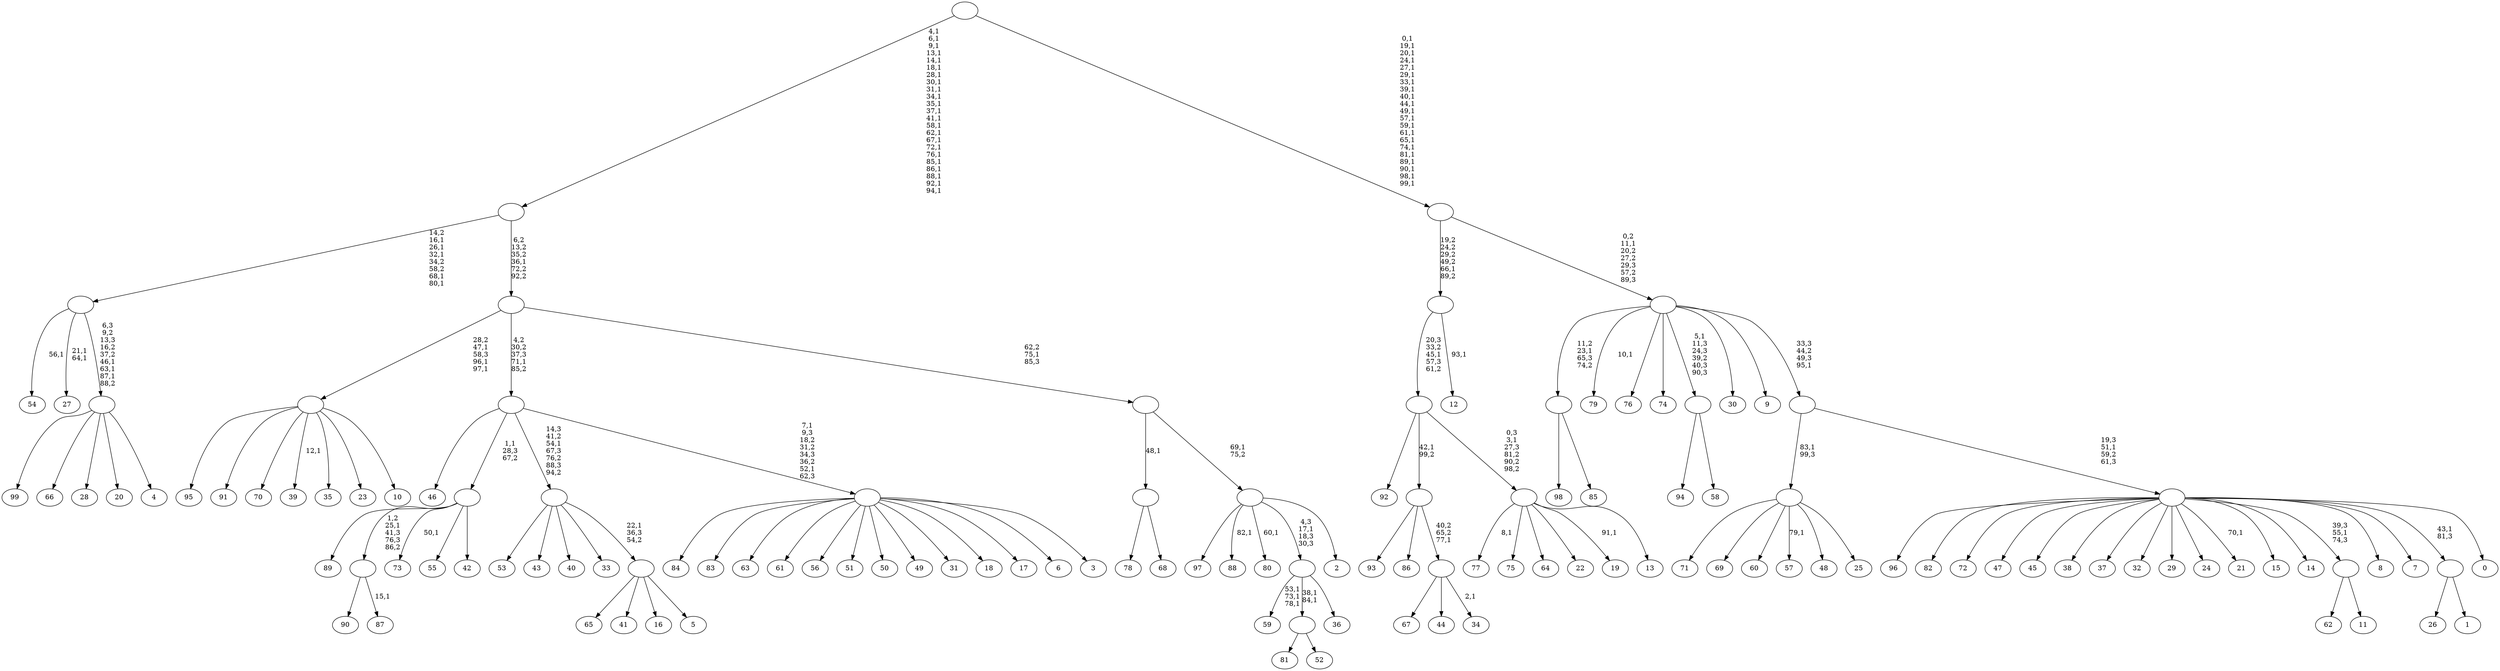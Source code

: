 digraph T {
	200 [label="99"]
	199 [label="98"]
	198 [label="97"]
	197 [label="96"]
	196 [label="95"]
	195 [label="94"]
	194 [label="93"]
	193 [label="92"]
	192 [label="91"]
	191 [label="90"]
	190 [label="89"]
	189 [label="88"]
	187 [label="87"]
	185 [label=""]
	184 [label="86"]
	183 [label="85"]
	182 [label=""]
	181 [label="84"]
	180 [label="83"]
	179 [label="82"]
	178 [label="81"]
	177 [label="80"]
	175 [label="79"]
	173 [label="78"]
	172 [label="77"]
	170 [label="76"]
	169 [label="75"]
	168 [label="74"]
	167 [label="73"]
	165 [label="72"]
	164 [label="71"]
	163 [label="70"]
	162 [label="69"]
	161 [label="68"]
	160 [label=""]
	159 [label="67"]
	158 [label="66"]
	157 [label="65"]
	156 [label="64"]
	155 [label="63"]
	154 [label="62"]
	153 [label="61"]
	152 [label="60"]
	151 [label="59"]
	147 [label="58"]
	146 [label=""]
	145 [label="57"]
	143 [label="56"]
	142 [label="55"]
	141 [label="54"]
	139 [label="53"]
	138 [label="52"]
	137 [label=""]
	135 [label="51"]
	134 [label="50"]
	133 [label="49"]
	132 [label="48"]
	131 [label="47"]
	130 [label="46"]
	129 [label="45"]
	128 [label="44"]
	127 [label="43"]
	126 [label="42"]
	125 [label=""]
	124 [label="41"]
	123 [label="40"]
	122 [label="39"]
	120 [label="38"]
	119 [label="37"]
	118 [label="36"]
	117 [label=""]
	116 [label="35"]
	115 [label="34"]
	113 [label=""]
	112 [label=""]
	111 [label="33"]
	110 [label="32"]
	109 [label="31"]
	108 [label="30"]
	107 [label="29"]
	106 [label="28"]
	105 [label="27"]
	102 [label="26"]
	101 [label="25"]
	100 [label=""]
	99 [label="24"]
	98 [label="23"]
	97 [label="22"]
	96 [label="21"]
	94 [label="20"]
	93 [label="19"]
	91 [label="18"]
	90 [label="17"]
	89 [label="16"]
	88 [label="15"]
	87 [label="14"]
	86 [label="13"]
	85 [label=""]
	84 [label=""]
	83 [label="12"]
	81 [label=""]
	80 [label="11"]
	79 [label=""]
	78 [label="10"]
	77 [label=""]
	74 [label="9"]
	73 [label="8"]
	72 [label="7"]
	71 [label="6"]
	70 [label="5"]
	69 [label=""]
	68 [label=""]
	67 [label="4"]
	66 [label=""]
	63 [label=""]
	58 [label="3"]
	57 [label=""]
	55 [label=""]
	54 [label="2"]
	53 [label=""]
	52 [label=""]
	51 [label=""]
	50 [label=""]
	27 [label="1"]
	26 [label=""]
	25 [label="0"]
	24 [label=""]
	23 [label=""]
	22 [label=""]
	21 [label=""]
	0 [label=""]
	185 -> 187 [label="15,1"]
	185 -> 191 [label=""]
	182 -> 199 [label=""]
	182 -> 183 [label=""]
	160 -> 173 [label=""]
	160 -> 161 [label=""]
	146 -> 195 [label=""]
	146 -> 147 [label=""]
	137 -> 178 [label=""]
	137 -> 138 [label=""]
	125 -> 167 [label="50,1"]
	125 -> 190 [label=""]
	125 -> 185 [label="1,2\n25,1\n41,3\n76,3\n86,2"]
	125 -> 142 [label=""]
	125 -> 126 [label=""]
	117 -> 137 [label="38,1\n84,1"]
	117 -> 151 [label="53,1\n73,1\n78,1"]
	117 -> 118 [label=""]
	113 -> 115 [label="2,1"]
	113 -> 159 [label=""]
	113 -> 128 [label=""]
	112 -> 194 [label=""]
	112 -> 184 [label=""]
	112 -> 113 [label="40,2\n65,2\n77,1"]
	100 -> 145 [label="79,1"]
	100 -> 164 [label=""]
	100 -> 162 [label=""]
	100 -> 152 [label=""]
	100 -> 132 [label=""]
	100 -> 101 [label=""]
	85 -> 93 [label="91,1"]
	85 -> 172 [label="8,1"]
	85 -> 169 [label=""]
	85 -> 156 [label=""]
	85 -> 97 [label=""]
	85 -> 86 [label=""]
	84 -> 193 [label=""]
	84 -> 112 [label="42,1\n99,2"]
	84 -> 85 [label="0,3\n3,1\n27,3\n81,2\n90,2\n98,2"]
	81 -> 83 [label="93,1"]
	81 -> 84 [label="20,3\n33,2\n45,1\n57,3\n61,2"]
	79 -> 154 [label=""]
	79 -> 80 [label=""]
	77 -> 122 [label="12,1"]
	77 -> 196 [label=""]
	77 -> 192 [label=""]
	77 -> 163 [label=""]
	77 -> 116 [label=""]
	77 -> 98 [label=""]
	77 -> 78 [label=""]
	69 -> 157 [label=""]
	69 -> 124 [label=""]
	69 -> 89 [label=""]
	69 -> 70 [label=""]
	68 -> 139 [label=""]
	68 -> 127 [label=""]
	68 -> 123 [label=""]
	68 -> 111 [label=""]
	68 -> 69 [label="22,1\n36,3\n54,2"]
	66 -> 200 [label=""]
	66 -> 158 [label=""]
	66 -> 106 [label=""]
	66 -> 94 [label=""]
	66 -> 67 [label=""]
	63 -> 66 [label="6,3\n9,2\n13,3\n16,2\n37,2\n46,1\n63,1\n87,1\n88,2"]
	63 -> 105 [label="21,1\n64,1"]
	63 -> 141 [label="56,1"]
	57 -> 181 [label=""]
	57 -> 180 [label=""]
	57 -> 155 [label=""]
	57 -> 153 [label=""]
	57 -> 143 [label=""]
	57 -> 135 [label=""]
	57 -> 134 [label=""]
	57 -> 133 [label=""]
	57 -> 109 [label=""]
	57 -> 91 [label=""]
	57 -> 90 [label=""]
	57 -> 71 [label=""]
	57 -> 58 [label=""]
	55 -> 57 [label="7,1\n9,3\n18,2\n31,2\n34,3\n36,2\n52,1\n62,3"]
	55 -> 130 [label=""]
	55 -> 125 [label="1,1\n28,3\n67,2"]
	55 -> 68 [label="14,3\n41,2\n54,1\n67,3\n76,2\n88,3\n94,2"]
	53 -> 177 [label="60,1"]
	53 -> 189 [label="82,1"]
	53 -> 198 [label=""]
	53 -> 117 [label="4,3\n17,1\n18,3\n30,3"]
	53 -> 54 [label=""]
	52 -> 160 [label="48,1"]
	52 -> 53 [label="69,1\n75,2"]
	51 -> 77 [label="28,2\n47,1\n58,3\n96,1\n97,1"]
	51 -> 55 [label="4,2\n30,2\n37,3\n71,1\n85,2"]
	51 -> 52 [label="62,2\n75,1\n85,3"]
	50 -> 63 [label="14,2\n16,1\n26,1\n32,1\n34,2\n58,2\n68,1\n80,1"]
	50 -> 51 [label="6,2\n13,2\n35,2\n36,1\n72,2\n92,2"]
	26 -> 102 [label=""]
	26 -> 27 [label=""]
	24 -> 96 [label="70,1"]
	24 -> 197 [label=""]
	24 -> 179 [label=""]
	24 -> 165 [label=""]
	24 -> 131 [label=""]
	24 -> 129 [label=""]
	24 -> 120 [label=""]
	24 -> 119 [label=""]
	24 -> 110 [label=""]
	24 -> 107 [label=""]
	24 -> 99 [label=""]
	24 -> 88 [label=""]
	24 -> 87 [label=""]
	24 -> 79 [label="39,3\n55,1\n74,3"]
	24 -> 73 [label=""]
	24 -> 72 [label=""]
	24 -> 26 [label="43,1\n81,3"]
	24 -> 25 [label=""]
	23 -> 100 [label="83,1\n99,3"]
	23 -> 24 [label="19,3\n51,1\n59,2\n61,3"]
	22 -> 175 [label="10,1"]
	22 -> 182 [label="11,2\n23,1\n65,3\n74,2"]
	22 -> 170 [label=""]
	22 -> 168 [label=""]
	22 -> 146 [label="5,1\n11,3\n24,3\n39,2\n40,3\n90,3"]
	22 -> 108 [label=""]
	22 -> 74 [label=""]
	22 -> 23 [label="33,3\n44,2\n49,3\n95,1"]
	21 -> 81 [label="19,2\n24,2\n29,2\n49,2\n66,1\n89,2"]
	21 -> 22 [label="0,2\n11,1\n20,2\n27,2\n29,3\n57,2\n89,3"]
	0 -> 21 [label="0,1\n19,1\n20,1\n24,1\n27,1\n29,1\n33,1\n39,1\n40,1\n44,1\n49,1\n57,1\n59,1\n61,1\n65,1\n74,1\n81,1\n89,1\n90,1\n98,1\n99,1"]
	0 -> 50 [label="4,1\n6,1\n9,1\n13,1\n14,1\n18,1\n28,1\n30,1\n31,1\n34,1\n35,1\n37,1\n41,1\n58,1\n62,1\n67,1\n72,1\n76,1\n85,1\n86,1\n88,1\n92,1\n94,1"]
}
